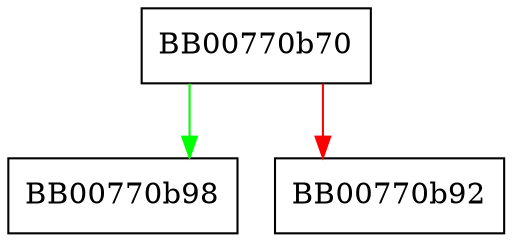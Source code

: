 digraph ossl_ffc_params_FIPS186_2_generate {
  node [shape="box"];
  graph [splines=ortho];
  BB00770b70 -> BB00770b98 [color="green"];
  BB00770b70 -> BB00770b92 [color="red"];
}